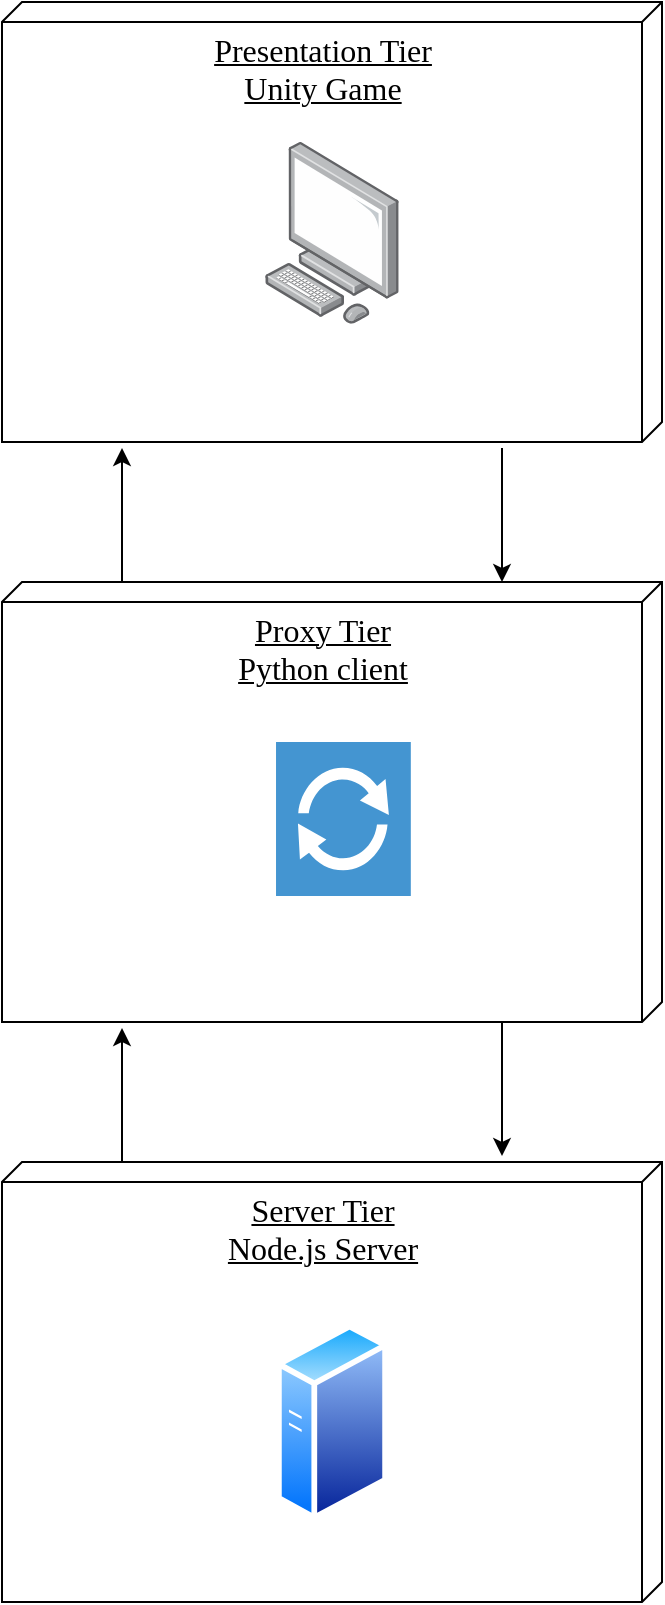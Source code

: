 <mxfile version="21.4.0" type="device">
  <diagram name="Page-1" id="5f0bae14-7c28-e335-631c-24af17079c00">
    <mxGraphModel dx="1615" dy="894" grid="1" gridSize="10" guides="1" tooltips="1" connect="1" arrows="1" fold="1" page="1" pageScale="1" pageWidth="1100" pageHeight="850" background="none" math="0" shadow="0">
      <root>
        <mxCell id="0" />
        <mxCell id="1" parent="0" />
        <mxCell id="39150e848f15840c-1" value="&lt;font style=&quot;font-size: 16px;&quot;&gt;Presentation Tier&lt;br&gt;Unity Game&lt;/font&gt;" style="verticalAlign=top;align=center;spacingTop=8;spacingLeft=2;spacingRight=12;shape=cube;size=10;direction=south;fontStyle=4;html=1;rounded=0;shadow=0;comic=0;labelBackgroundColor=none;strokeWidth=1;fontFamily=Verdana;fontSize=12" parent="1" vertex="1">
          <mxGeometry x="340" y="20" width="330" height="220" as="geometry" />
        </mxCell>
        <mxCell id="39150e848f15840c-2" value="&lt;font style=&quot;font-size: 16px;&quot;&gt;Proxy Tier&lt;br&gt;Python client&lt;/font&gt;" style="verticalAlign=top;align=center;spacingTop=8;spacingLeft=2;spacingRight=12;shape=cube;size=10;direction=south;fontStyle=4;html=1;rounded=0;shadow=0;comic=0;labelBackgroundColor=none;strokeWidth=1;fontFamily=Verdana;fontSize=12" parent="1" vertex="1">
          <mxGeometry x="340" y="310" width="330" height="220" as="geometry" />
        </mxCell>
        <mxCell id="ia-pyz9ASDv6i4jBI1yX-3" value="" style="image;points=[];aspect=fixed;html=1;align=center;shadow=0;dashed=0;image=img/lib/allied_telesis/computer_and_terminals/Personal_Computer.svg;" vertex="1" parent="1">
          <mxGeometry x="471.47" y="90" width="67.07" height="90.9" as="geometry" />
        </mxCell>
        <mxCell id="ia-pyz9ASDv6i4jBI1yX-6" value="&lt;font style=&quot;font-size: 16px;&quot;&gt;Server Tier&lt;br&gt;Node.js Server&lt;/font&gt;" style="verticalAlign=top;align=center;spacingTop=8;spacingLeft=2;spacingRight=12;shape=cube;size=10;direction=south;fontStyle=4;html=1;rounded=0;shadow=0;comic=0;labelBackgroundColor=none;strokeWidth=1;fontFamily=Verdana;fontSize=12" vertex="1" parent="1">
          <mxGeometry x="340" y="600" width="330" height="220" as="geometry" />
        </mxCell>
        <mxCell id="ia-pyz9ASDv6i4jBI1yX-7" value="" style="image;aspect=fixed;perimeter=ellipsePerimeter;html=1;align=center;shadow=0;dashed=0;spacingTop=3;image=img/lib/active_directory/generic_server.svg;" vertex="1" parent="1">
          <mxGeometry x="477" y="680" width="56" height="100" as="geometry" />
        </mxCell>
        <mxCell id="ia-pyz9ASDv6i4jBI1yX-10" value="" style="endArrow=classic;html=1;rounded=0;entryX=1.012;entryY=0.823;entryDx=0;entryDy=0;entryPerimeter=0;exitX=0;exitY=0.823;exitDx=0;exitDy=0;exitPerimeter=0;" edge="1" parent="1">
          <mxGeometry width="50" height="50" relative="1" as="geometry">
            <mxPoint x="590" y="243" as="sourcePoint" />
            <mxPoint x="590" y="310" as="targetPoint" />
          </mxGeometry>
        </mxCell>
        <mxCell id="ia-pyz9ASDv6i4jBI1yX-11" value="" style="endArrow=classic;html=1;rounded=0;entryX=1.012;entryY=0.823;entryDx=0;entryDy=0;entryPerimeter=0;exitX=0;exitY=0.823;exitDx=0;exitDy=0;exitPerimeter=0;" edge="1" parent="1">
          <mxGeometry width="50" height="50" relative="1" as="geometry">
            <mxPoint x="590" y="530" as="sourcePoint" />
            <mxPoint x="590" y="597" as="targetPoint" />
          </mxGeometry>
        </mxCell>
        <mxCell id="ia-pyz9ASDv6i4jBI1yX-12" value="" style="endArrow=classic;html=1;rounded=0;entryX=1.012;entryY=0.823;entryDx=0;entryDy=0;entryPerimeter=0;exitX=0;exitY=0.823;exitDx=0;exitDy=0;exitPerimeter=0;" edge="1" parent="1">
          <mxGeometry width="50" height="50" relative="1" as="geometry">
            <mxPoint x="400" y="600" as="sourcePoint" />
            <mxPoint x="400" y="533" as="targetPoint" />
          </mxGeometry>
        </mxCell>
        <mxCell id="ia-pyz9ASDv6i4jBI1yX-13" value="" style="pointerEvents=1;shadow=0;dashed=0;html=1;strokeColor=none;fillColor=#4495D1;labelPosition=center;verticalLabelPosition=bottom;verticalAlign=top;align=center;outlineConnect=0;shape=mxgraph.veeam.2d.proxy;" vertex="1" parent="1">
          <mxGeometry x="477.01" y="390" width="67.4" height="77" as="geometry" />
        </mxCell>
        <mxCell id="ia-pyz9ASDv6i4jBI1yX-14" value="" style="endArrow=classic;html=1;rounded=0;entryX=1.012;entryY=0.823;entryDx=0;entryDy=0;entryPerimeter=0;exitX=0;exitY=0.823;exitDx=0;exitDy=0;exitPerimeter=0;" edge="1" parent="1">
          <mxGeometry width="50" height="50" relative="1" as="geometry">
            <mxPoint x="400" y="310" as="sourcePoint" />
            <mxPoint x="400" y="243" as="targetPoint" />
          </mxGeometry>
        </mxCell>
      </root>
    </mxGraphModel>
  </diagram>
</mxfile>
